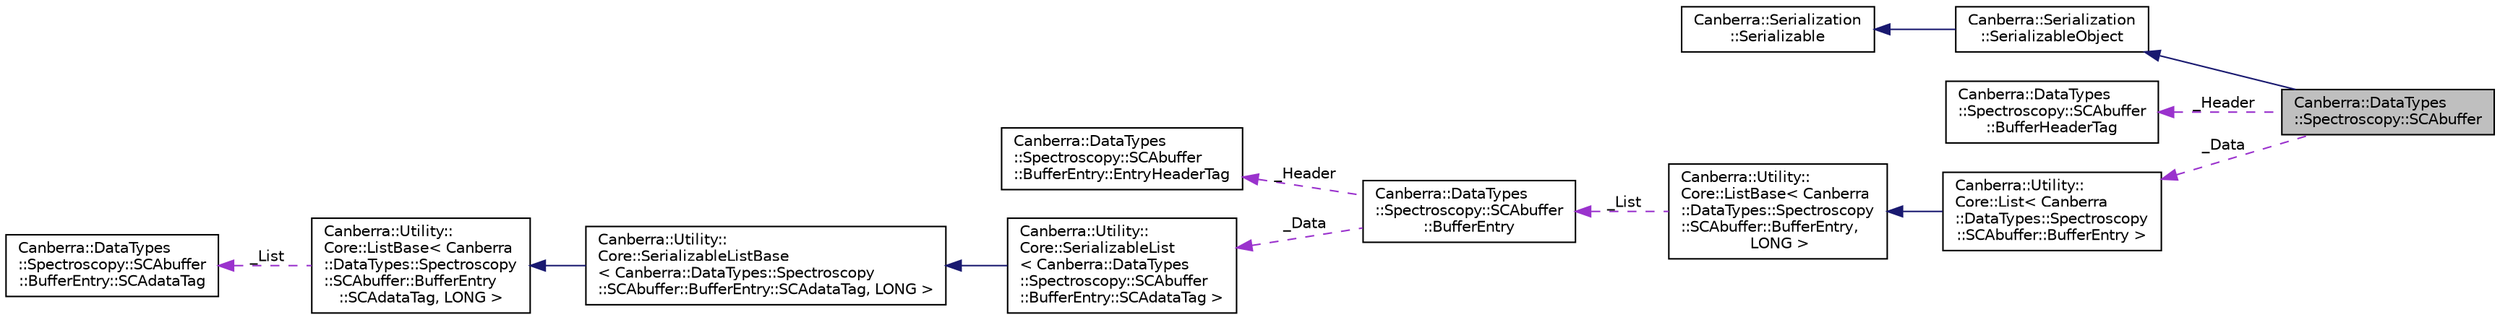 digraph "Canberra::DataTypes::Spectroscopy::SCAbuffer"
{
  edge [fontname="Helvetica",fontsize="10",labelfontname="Helvetica",labelfontsize="10"];
  node [fontname="Helvetica",fontsize="10",shape=record];
  rankdir="LR";
  Node3 [label="Canberra::DataTypes\l::Spectroscopy::SCAbuffer",height=0.2,width=0.4,color="black", fillcolor="grey75", style="filled", fontcolor="black"];
  Node4 -> Node3 [dir="back",color="midnightblue",fontsize="10",style="solid",fontname="Helvetica"];
  Node4 [label="Canberra::Serialization\l::SerializableObject",height=0.2,width=0.4,color="black", fillcolor="white", style="filled",URL="$d6/d98/class_canberra_1_1_serialization_1_1_serializable_object.html"];
  Node5 -> Node4 [dir="back",color="midnightblue",fontsize="10",style="solid",fontname="Helvetica"];
  Node5 [label="Canberra::Serialization\l::Serializable",height=0.2,width=0.4,color="black", fillcolor="white", style="filled",URL="$d0/d9f/class_canberra_1_1_serialization_1_1_serializable.html"];
  Node6 -> Node3 [dir="back",color="darkorchid3",fontsize="10",style="dashed",label=" _Header" ,fontname="Helvetica"];
  Node6 [label="Canberra::DataTypes\l::Spectroscopy::SCAbuffer\l::BufferHeaderTag",height=0.2,width=0.4,color="black", fillcolor="white", style="filled",URL="$d1/d08/class_canberra_1_1_data_types_1_1_spectroscopy_1_1_s_c_abuffer.html#df/d28/struct_canberra_1_1_data_types_1_1_spectroscopy_1_1_s_c_abuffer_1_1_buffer_header_tag"];
  Node7 -> Node3 [dir="back",color="darkorchid3",fontsize="10",style="dashed",label=" _Data" ,fontname="Helvetica"];
  Node7 [label="Canberra::Utility::\lCore::List\< Canberra\l::DataTypes::Spectroscopy\l::SCAbuffer::BufferEntry \>",height=0.2,width=0.4,color="black", fillcolor="white", style="filled",URL="$d8/d4d/class_canberra_1_1_utility_1_1_core_1_1_list.html"];
  Node8 -> Node7 [dir="back",color="midnightblue",fontsize="10",style="solid",fontname="Helvetica"];
  Node8 [label="Canberra::Utility::\lCore::ListBase\< Canberra\l::DataTypes::Spectroscopy\l::SCAbuffer::BufferEntry,\l LONG \>",height=0.2,width=0.4,color="black", fillcolor="white", style="filled",URL="$d9/d6e/class_canberra_1_1_utility_1_1_core_1_1_list_base.html"];
  Node9 -> Node8 [dir="back",color="darkorchid3",fontsize="10",style="dashed",label=" _List" ,fontname="Helvetica"];
  Node9 [label="Canberra::DataTypes\l::Spectroscopy::SCAbuffer\l::BufferEntry",height=0.2,width=0.4,color="black", fillcolor="white", style="filled",URL="$d4/d5f/class_canberra_1_1_data_types_1_1_spectroscopy_1_1_s_c_abuffer_1_1_buffer_entry.html",tooltip="This class encapsulates all SCA data associated with a specific instance in time Basically, there is one entry per SCA preset. When all SCA&#39;s reach the SCA preset time an entry is created in the buffer /summary> "];
  Node10 -> Node9 [dir="back",color="darkorchid3",fontsize="10",style="dashed",label=" _Header" ,fontname="Helvetica"];
  Node10 [label="Canberra::DataTypes\l::Spectroscopy::SCAbuffer\l::BufferEntry::EntryHeaderTag",height=0.2,width=0.4,color="black", fillcolor="white", style="filled",URL="$d4/d5f/class_canberra_1_1_data_types_1_1_spectroscopy_1_1_s_c_abuffer_1_1_buffer_entry.html#de/d72/struct_canberra_1_1_data_types_1_1_spectroscopy_1_1_s_c_abuffer_1_1_buffer_entry_1_1_entry_header_tag"];
  Node11 -> Node9 [dir="back",color="darkorchid3",fontsize="10",style="dashed",label=" _Data" ,fontname="Helvetica"];
  Node11 [label="Canberra::Utility::\lCore::SerializableList\l\< Canberra::DataTypes\l::Spectroscopy::SCAbuffer\l::BufferEntry::SCAdataTag \>",height=0.2,width=0.4,color="black", fillcolor="white", style="filled",URL="$d1/d22/class_canberra_1_1_utility_1_1_core_1_1_serializable_list.html"];
  Node12 -> Node11 [dir="back",color="midnightblue",fontsize="10",style="solid",fontname="Helvetica"];
  Node12 [label="Canberra::Utility::\lCore::SerializableListBase\l\< Canberra::DataTypes::Spectroscopy\l::SCAbuffer::BufferEntry::SCAdataTag, LONG \>",height=0.2,width=0.4,color="black", fillcolor="white", style="filled",URL="$de/d13/class_canberra_1_1_utility_1_1_core_1_1_serializable_list_base.html"];
  Node13 -> Node12 [dir="back",color="midnightblue",fontsize="10",style="solid",fontname="Helvetica"];
  Node13 [label="Canberra::Utility::\lCore::ListBase\< Canberra\l::DataTypes::Spectroscopy\l::SCAbuffer::BufferEntry\l::SCAdataTag, LONG \>",height=0.2,width=0.4,color="black", fillcolor="white", style="filled",URL="$d9/d6e/class_canberra_1_1_utility_1_1_core_1_1_list_base.html"];
  Node14 -> Node13 [dir="back",color="darkorchid3",fontsize="10",style="dashed",label=" _List" ,fontname="Helvetica"];
  Node14 [label="Canberra::DataTypes\l::Spectroscopy::SCAbuffer\l::BufferEntry::SCAdataTag",height=0.2,width=0.4,color="black", fillcolor="white", style="filled",URL="$d4/d5f/class_canberra_1_1_data_types_1_1_spectroscopy_1_1_s_c_abuffer_1_1_buffer_entry.html#de/dd8/struct_canberra_1_1_data_types_1_1_spectroscopy_1_1_s_c_abuffer_1_1_buffer_entry_1_1_s_c_adata_tag"];
}
